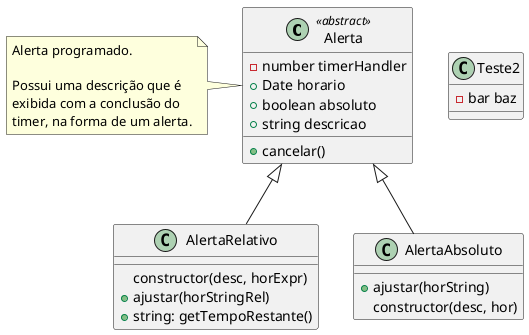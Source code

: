 @startuml "Classes"

top to bottom direction

class Alerta <<abstract>> {
  - number timerHandler
  + Date horario
  + boolean absoluto
  + string descricao
  + cancelar()
}
note left of Alerta : Alerta programado.\n\nPossui uma descrição que é\nexibida com a conclusão do\ntimer, na forma de um alerta.

class AlertaRelativo {
  constructor(desc, horExpr)
  + ajustar(horStringRel)
  + string: getTempoRestante()
}

class AlertaAbsoluto {
  + ajustar(horString)
  constructor(desc, hor)
}

class Teste2 {
  - bar baz
}

Alerta <|-- AlertaRelativo
Alerta <|-- AlertaAbsoluto

@enduml

